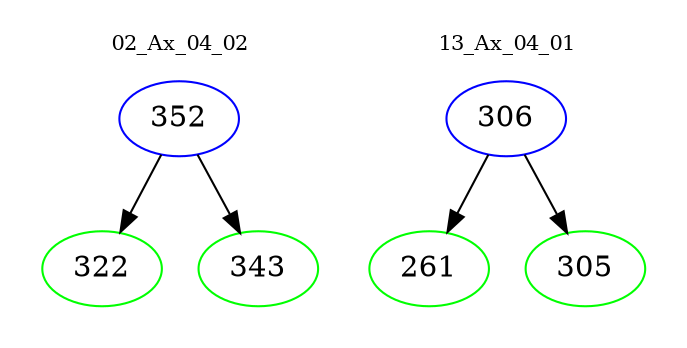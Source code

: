 digraph{
subgraph cluster_0 {
color = white
label = "02_Ax_04_02";
fontsize=10;
T0_352 [label="352", color="blue"]
T0_352 -> T0_322 [color="black"]
T0_322 [label="322", color="green"]
T0_352 -> T0_343 [color="black"]
T0_343 [label="343", color="green"]
}
subgraph cluster_1 {
color = white
label = "13_Ax_04_01";
fontsize=10;
T1_306 [label="306", color="blue"]
T1_306 -> T1_261 [color="black"]
T1_261 [label="261", color="green"]
T1_306 -> T1_305 [color="black"]
T1_305 [label="305", color="green"]
}
}
